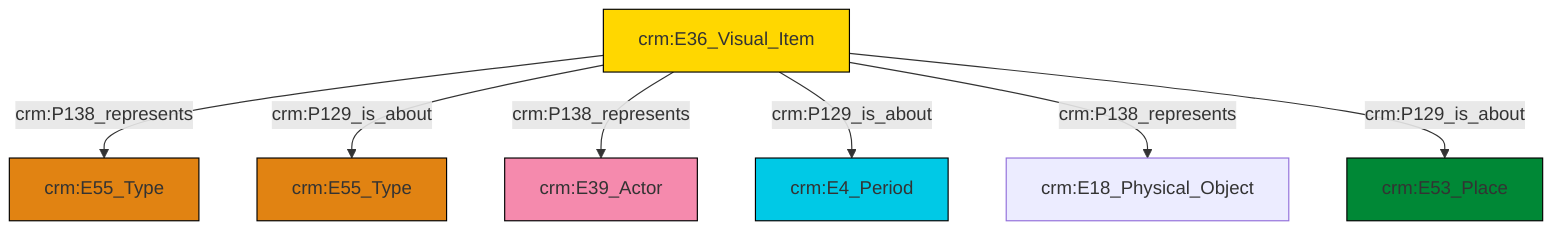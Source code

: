 graph TD
classDef Literal fill:#f2f2f2,stroke:#000000;
classDef CRM_Entity fill:#FFFFFF,stroke:#000000;
classDef Temporal_Entity fill:#00C9E6, stroke:#000000;
classDef Type fill:#E18312, stroke:#000000;
classDef Time-Span fill:#2C9C91, stroke:#000000;
classDef Appellation fill:#FFEB7F, stroke:#000000;
classDef Place fill:#008836, stroke:#000000;
classDef Persistent_Item fill:#B266B2, stroke:#000000;
classDef Conceptual_Object fill:#FFD700, stroke:#000000;
classDef Physical_Thing fill:#D2B48C, stroke:#000000;
classDef Actor fill:#f58aad, stroke:#000000;
classDef PC_Classes fill:#4ce600, stroke:#000000;
classDef Multi fill:#cccccc,stroke:#000000;

4["crm:E36_Visual_Item"]:::Conceptual_Object -->|crm:P138_represents| 0["crm:E55_Type"]:::Type
4["crm:E36_Visual_Item"]:::Conceptual_Object -->|crm:P129_is_about| 8["crm:E55_Type"]:::Type
4["crm:E36_Visual_Item"]:::Conceptual_Object -->|crm:P138_represents| 2["crm:E39_Actor"]:::Actor
4["crm:E36_Visual_Item"]:::Conceptual_Object -->|crm:P129_is_about| 9["crm:E4_Period"]:::Temporal_Entity
4["crm:E36_Visual_Item"]:::Conceptual_Object -->|crm:P138_represents| 6["crm:E18_Physical_Object"]:::Default
4["crm:E36_Visual_Item"]:::Conceptual_Object -->|crm:P129_is_about| 10["crm:E53_Place"]:::Place